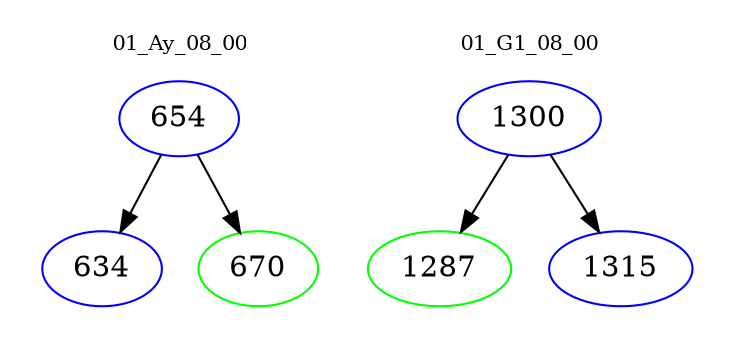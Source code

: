 digraph{
subgraph cluster_0 {
color = white
label = "01_Ay_08_00";
fontsize=10;
T0_654 [label="654", color="blue"]
T0_654 -> T0_634 [color="black"]
T0_634 [label="634", color="blue"]
T0_654 -> T0_670 [color="black"]
T0_670 [label="670", color="green"]
}
subgraph cluster_1 {
color = white
label = "01_G1_08_00";
fontsize=10;
T1_1300 [label="1300", color="blue"]
T1_1300 -> T1_1287 [color="black"]
T1_1287 [label="1287", color="green"]
T1_1300 -> T1_1315 [color="black"]
T1_1315 [label="1315", color="blue"]
}
}
